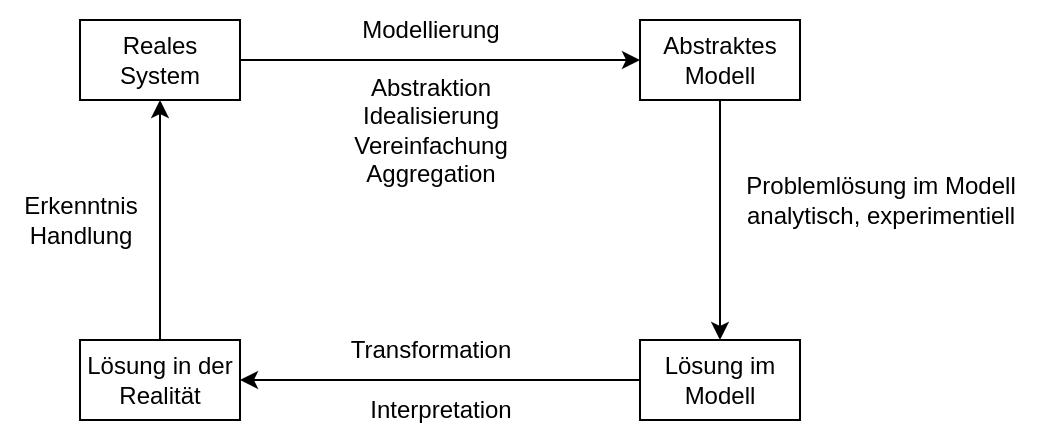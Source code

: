 <mxfile>
    <diagram id="s6J1urt0P6Tk6F3t60dS" name="ModellBasiertesProblemLoesen">
        <mxGraphModel dx="554" dy="674" grid="1" gridSize="10" guides="1" tooltips="1" connect="1" arrows="1" fold="1" page="1" pageScale="1" pageWidth="827" pageHeight="1169" math="0" shadow="0">
            <root>
                <mxCell id="0"/>
                <mxCell id="1" parent="0"/>
                <mxCell id="6" style="edgeStyle=none;html=1;entryX=0;entryY=0.5;entryDx=0;entryDy=0;" edge="1" parent="1" source="2" target="3">
                    <mxGeometry relative="1" as="geometry"/>
                </mxCell>
                <mxCell id="2" value="Reales System" style="rounded=0;whiteSpace=wrap;html=1;" vertex="1" parent="1">
                    <mxGeometry x="40" y="40" width="80" height="40" as="geometry"/>
                </mxCell>
                <mxCell id="7" style="edgeStyle=none;html=1;entryX=0.5;entryY=0;entryDx=0;entryDy=0;" edge="1" parent="1" source="3" target="4">
                    <mxGeometry relative="1" as="geometry"/>
                </mxCell>
                <mxCell id="3" value="Abstraktes Modell" style="rounded=0;whiteSpace=wrap;html=1;" vertex="1" parent="1">
                    <mxGeometry x="320" y="40" width="80" height="40" as="geometry"/>
                </mxCell>
                <mxCell id="8" style="edgeStyle=none;html=1;entryX=1;entryY=0.5;entryDx=0;entryDy=0;" edge="1" parent="1" source="4" target="5">
                    <mxGeometry relative="1" as="geometry"/>
                </mxCell>
                <mxCell id="4" value="Lösung im Modell" style="rounded=0;whiteSpace=wrap;html=1;" vertex="1" parent="1">
                    <mxGeometry x="320" y="200" width="80" height="40" as="geometry"/>
                </mxCell>
                <mxCell id="9" style="edgeStyle=none;html=1;entryX=0.5;entryY=1;entryDx=0;entryDy=0;" edge="1" parent="1" source="5" target="2">
                    <mxGeometry relative="1" as="geometry"/>
                </mxCell>
                <mxCell id="5" value="Lösung in der Realität" style="rounded=0;whiteSpace=wrap;html=1;" vertex="1" parent="1">
                    <mxGeometry x="40" y="200" width="80" height="40" as="geometry"/>
                </mxCell>
                <mxCell id="10" value="Modellierung" style="text;html=1;align=center;verticalAlign=middle;resizable=0;points=[];autosize=1;strokeColor=none;fillColor=none;" vertex="1" parent="1">
                    <mxGeometry x="170" y="30" width="90" height="30" as="geometry"/>
                </mxCell>
                <mxCell id="11" value="Abstraktion&lt;br&gt;Idealisierung&lt;br&gt;Vereinfachung&lt;br&gt;Aggregation" style="text;html=1;align=center;verticalAlign=middle;resizable=0;points=[];autosize=1;strokeColor=none;fillColor=none;" vertex="1" parent="1">
                    <mxGeometry x="165" y="60" width="100" height="70" as="geometry"/>
                </mxCell>
                <mxCell id="12" value="Problemlösung im Modell&lt;br&gt;analytisch, experimentiell" style="text;html=1;align=center;verticalAlign=middle;resizable=0;points=[];autosize=1;strokeColor=none;fillColor=none;" vertex="1" parent="1">
                    <mxGeometry x="360" y="110" width="160" height="40" as="geometry"/>
                </mxCell>
                <mxCell id="13" value="Transformation" style="text;html=1;align=center;verticalAlign=middle;resizable=0;points=[];autosize=1;strokeColor=none;fillColor=none;" vertex="1" parent="1">
                    <mxGeometry x="165" y="190" width="100" height="30" as="geometry"/>
                </mxCell>
                <mxCell id="14" value="Interpretation" style="text;html=1;align=center;verticalAlign=middle;resizable=0;points=[];autosize=1;strokeColor=none;fillColor=none;" vertex="1" parent="1">
                    <mxGeometry x="175" y="220" width="90" height="30" as="geometry"/>
                </mxCell>
                <mxCell id="15" value="Erkenntnis&lt;br&gt;Handlung" style="text;html=1;align=center;verticalAlign=middle;resizable=0;points=[];autosize=1;strokeColor=none;fillColor=none;" vertex="1" parent="1">
                    <mxGeometry y="120" width="80" height="40" as="geometry"/>
                </mxCell>
            </root>
        </mxGraphModel>
    </diagram>
</mxfile>